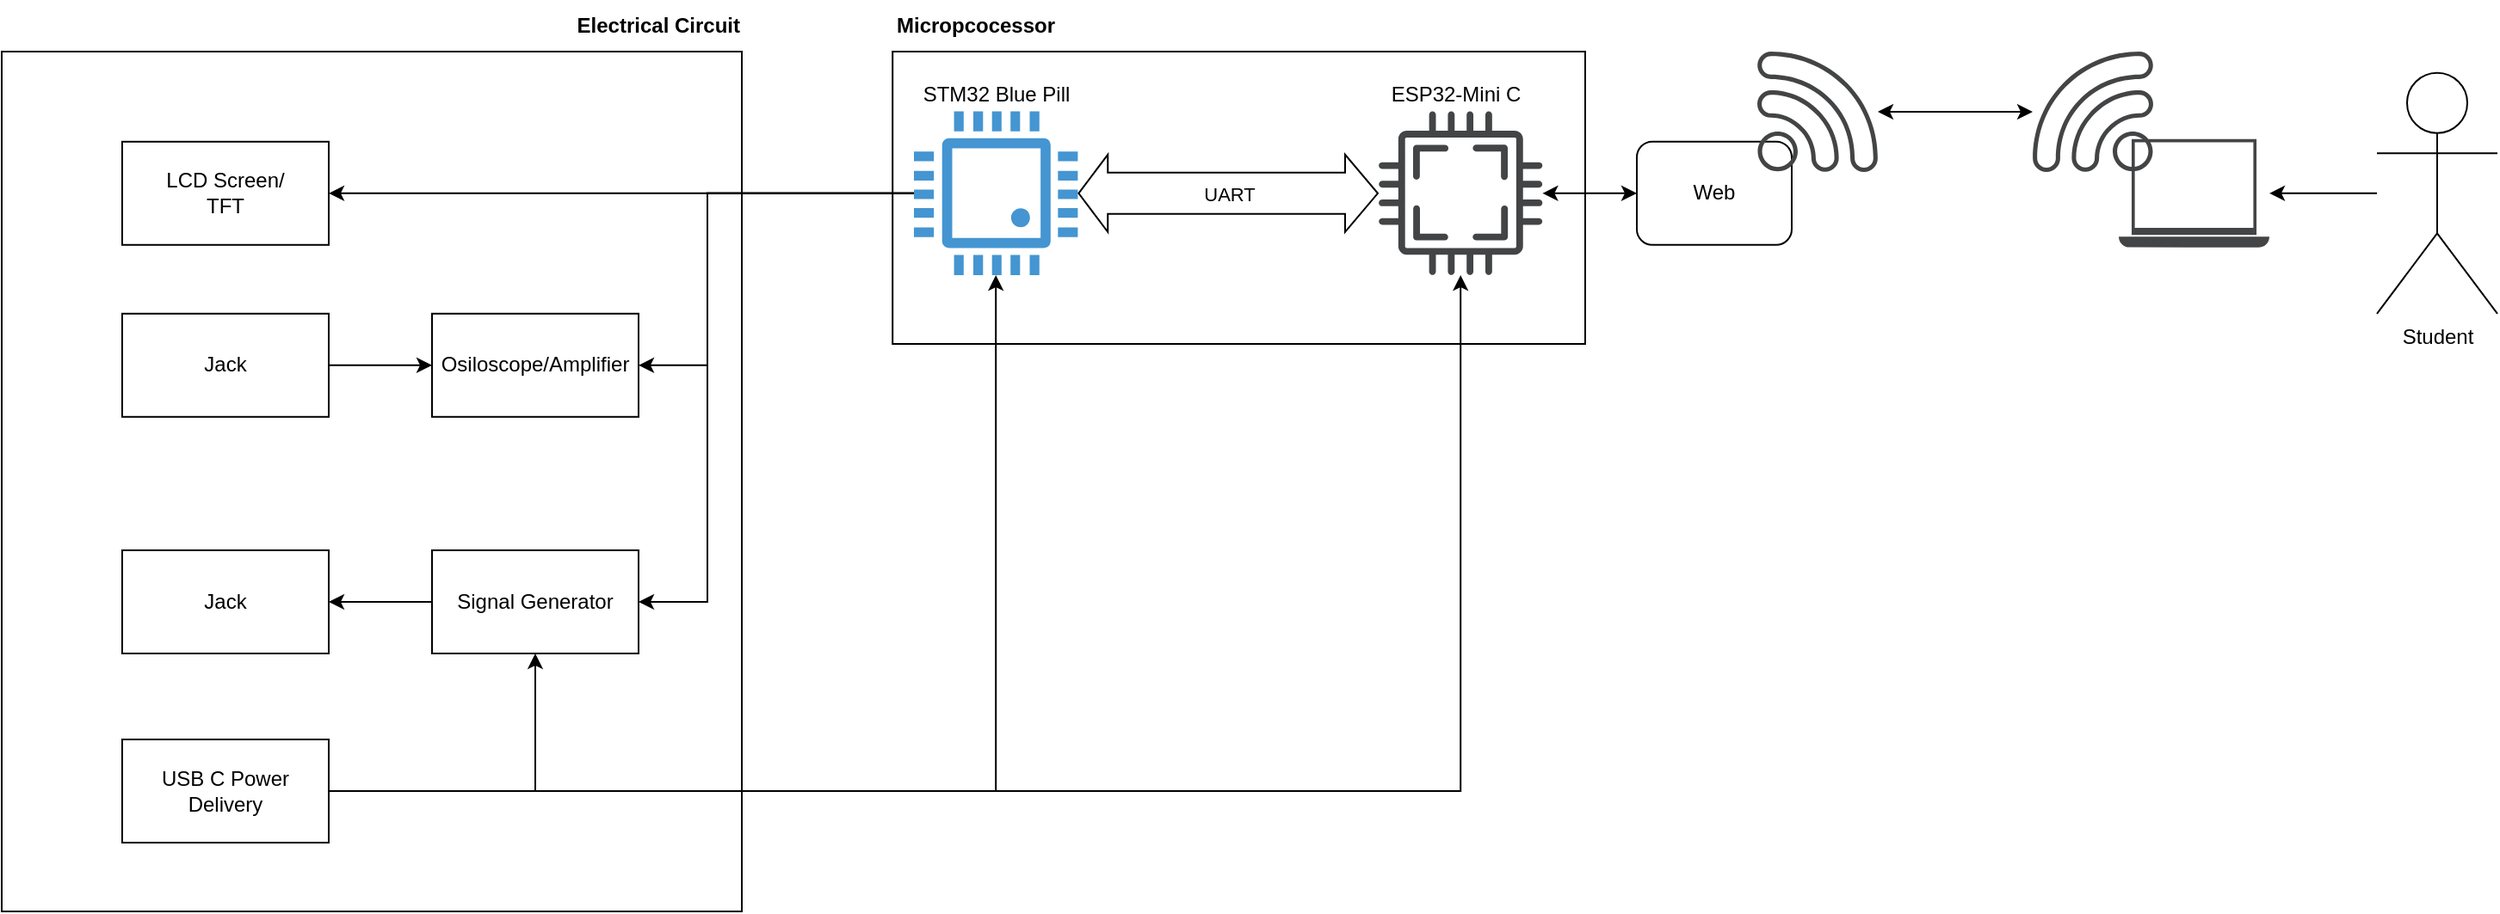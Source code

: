 <mxfile version="28.2.5">
  <diagram name="System architecture" id="xUhzvLioYDMODQWSo6P8">
    <mxGraphModel dx="2435" dy="875" grid="1" gridSize="10" guides="1" tooltips="1" connect="1" arrows="1" fold="1" page="1" pageScale="1" pageWidth="850" pageHeight="1100" math="0" shadow="0">
      <root>
        <mxCell id="0" />
        <mxCell id="1" parent="0" />
        <mxCell id="sZ3bynvGqXmGA3_Oi6v0-10" value="" style="sketch=0;pointerEvents=1;shadow=0;dashed=0;html=1;strokeColor=none;fillColor=#434445;aspect=fixed;labelPosition=center;verticalLabelPosition=bottom;verticalAlign=top;align=center;outlineConnect=0;shape=mxgraph.vvd.laptop;" vertex="1" parent="1">
          <mxGeometry x="800" y="160.9" width="87.51" height="63" as="geometry" />
        </mxCell>
        <mxCell id="sZ3bynvGqXmGA3_Oi6v0-18" value="" style="rounded=0;whiteSpace=wrap;html=1;strokeColor=none;" vertex="1" parent="1">
          <mxGeometry x="810" y="163" width="68" height="47" as="geometry" />
        </mxCell>
        <mxCell id="sZ3bynvGqXmGA3_Oi6v0-4" value="" style="rounded=0;whiteSpace=wrap;html=1;movable=0;resizable=0;rotatable=0;deletable=0;editable=0;locked=1;connectable=0;" vertex="1" parent="1">
          <mxGeometry x="87.6" y="110" width="402.4" height="170" as="geometry" />
        </mxCell>
        <mxCell id="sZ3bynvGqXmGA3_Oi6v0-1" value="" style="pointerEvents=1;shadow=0;dashed=0;html=1;strokeColor=none;fillColor=#4495D1;labelPosition=center;verticalLabelPosition=bottom;verticalAlign=top;align=center;outlineConnect=0;shape=mxgraph.veeam.cpu;" vertex="1" parent="1">
          <mxGeometry x="100" y="144.8" width="95.2" height="95.2" as="geometry" />
        </mxCell>
        <mxCell id="sZ3bynvGqXmGA3_Oi6v0-14" style="edgeStyle=orthogonalEdgeStyle;rounded=0;orthogonalLoop=1;jettySize=auto;html=1;entryX=0;entryY=0.5;entryDx=0;entryDy=0;startArrow=classic;startFill=1;" edge="1" parent="1" source="sZ3bynvGqXmGA3_Oi6v0-2" target="sZ3bynvGqXmGA3_Oi6v0-13">
          <mxGeometry relative="1" as="geometry" />
        </mxCell>
        <mxCell id="sZ3bynvGqXmGA3_Oi6v0-2" value="" style="sketch=0;pointerEvents=1;shadow=0;dashed=0;html=1;strokeColor=none;fillColor=#434445;aspect=fixed;labelPosition=center;verticalLabelPosition=bottom;verticalAlign=top;align=center;outlineConnect=0;shape=mxgraph.vvd.cpu;" vertex="1" parent="1">
          <mxGeometry x="370" y="144.8" width="95.2" height="95.2" as="geometry" />
        </mxCell>
        <mxCell id="sZ3bynvGqXmGA3_Oi6v0-5" value="" style="shape=flexArrow;endArrow=classic;startArrow=classic;html=1;rounded=0;width=24;startSize=5.314;" edge="1" parent="1" source="sZ3bynvGqXmGA3_Oi6v0-1" target="sZ3bynvGqXmGA3_Oi6v0-2">
          <mxGeometry width="100" height="100" relative="1" as="geometry">
            <mxPoint x="250" y="270" as="sourcePoint" />
            <mxPoint x="350" y="170" as="targetPoint" />
          </mxGeometry>
        </mxCell>
        <mxCell id="sZ3bynvGqXmGA3_Oi6v0-6" value="UART" style="edgeLabel;html=1;align=center;verticalAlign=middle;resizable=0;points=[];" vertex="1" connectable="0" parent="sZ3bynvGqXmGA3_Oi6v0-5">
          <mxGeometry x="-0.059" y="1" relative="1" as="geometry">
            <mxPoint x="6" y="1" as="offset" />
          </mxGeometry>
        </mxCell>
        <mxCell id="sZ3bynvGqXmGA3_Oi6v0-8" value="STM32 Blue Pill" style="text;html=1;align=center;verticalAlign=middle;whiteSpace=wrap;rounded=0;" vertex="1" parent="1">
          <mxGeometry x="97.6" y="120" width="100" height="30" as="geometry" />
        </mxCell>
        <mxCell id="sZ3bynvGqXmGA3_Oi6v0-9" value="ESP32-Mini C" style="text;html=1;align=center;verticalAlign=middle;whiteSpace=wrap;rounded=0;" vertex="1" parent="1">
          <mxGeometry x="365.2" y="120" width="100" height="30" as="geometry" />
        </mxCell>
        <mxCell id="sZ3bynvGqXmGA3_Oi6v0-12" value="" style="sketch=0;pointerEvents=1;shadow=0;dashed=0;html=1;strokeColor=none;fillColor=#434445;aspect=fixed;labelPosition=center;verticalLabelPosition=bottom;verticalAlign=top;align=center;outlineConnect=0;shape=mxgraph.vvd.wi_fi;flipH=1;" vertex="1" parent="1">
          <mxGeometry x="750" y="110" width="70" height="70" as="geometry" />
        </mxCell>
        <mxCell id="sZ3bynvGqXmGA3_Oi6v0-13" value="Web" style="rounded=1;whiteSpace=wrap;html=1;" vertex="1" parent="1">
          <mxGeometry x="520" y="162.4" width="90" height="60" as="geometry" />
        </mxCell>
        <mxCell id="sZ3bynvGqXmGA3_Oi6v0-3" value="" style="sketch=0;pointerEvents=1;shadow=0;dashed=0;html=1;strokeColor=none;fillColor=#434445;aspect=fixed;labelPosition=center;verticalLabelPosition=bottom;verticalAlign=top;align=center;outlineConnect=0;shape=mxgraph.vvd.wi_fi;" vertex="1" parent="1">
          <mxGeometry x="590" y="110" width="70" height="70" as="geometry" />
        </mxCell>
        <mxCell id="sZ3bynvGqXmGA3_Oi6v0-19" value="" style="endArrow=classic;startArrow=classic;html=1;rounded=0;" edge="1" parent="1" source="sZ3bynvGqXmGA3_Oi6v0-3" target="sZ3bynvGqXmGA3_Oi6v0-12">
          <mxGeometry width="50" height="50" relative="1" as="geometry">
            <mxPoint x="670" y="150" as="sourcePoint" />
            <mxPoint x="720" y="100" as="targetPoint" />
          </mxGeometry>
        </mxCell>
        <mxCell id="sZ3bynvGqXmGA3_Oi6v0-23" style="edgeStyle=orthogonalEdgeStyle;rounded=0;orthogonalLoop=1;jettySize=auto;html=1;" edge="1" parent="1" source="sZ3bynvGqXmGA3_Oi6v0-20" target="sZ3bynvGqXmGA3_Oi6v0-10">
          <mxGeometry relative="1" as="geometry" />
        </mxCell>
        <mxCell id="sZ3bynvGqXmGA3_Oi6v0-20" value="Student" style="shape=umlActor;verticalLabelPosition=bottom;verticalAlign=top;html=1;outlineConnect=0;" vertex="1" parent="1">
          <mxGeometry x="950" y="122.4" width="70" height="140" as="geometry" />
        </mxCell>
        <mxCell id="sZ3bynvGqXmGA3_Oi6v0-24" value="" style="rounded=0;whiteSpace=wrap;html=1;" vertex="1" parent="1">
          <mxGeometry x="-430" y="110" width="430" height="500" as="geometry" />
        </mxCell>
        <mxCell id="sZ3bynvGqXmGA3_Oi6v0-25" value="&lt;b&gt;Micropcocessor&lt;/b&gt;" style="text;html=1;align=left;verticalAlign=middle;resizable=0;points=[];autosize=1;strokeColor=none;fillColor=none;" vertex="1" parent="1">
          <mxGeometry x="87.6" y="80" width="120" height="30" as="geometry" />
        </mxCell>
        <mxCell id="sZ3bynvGqXmGA3_Oi6v0-26" value="&lt;b&gt;Electrical Circuit&lt;/b&gt;" style="text;html=1;align=right;verticalAlign=middle;resizable=0;points=[];autosize=1;strokeColor=none;fillColor=none;" vertex="1" parent="1">
          <mxGeometry x="-120" y="80" width="120" height="30" as="geometry" />
        </mxCell>
        <mxCell id="sZ3bynvGqXmGA3_Oi6v0-27" value="LCD Screen/&lt;br&gt;TFT" style="rounded=0;whiteSpace=wrap;html=1;" vertex="1" parent="1">
          <mxGeometry x="-360" y="162.4" width="120" height="60" as="geometry" />
        </mxCell>
        <mxCell id="sZ3bynvGqXmGA3_Oi6v0-28" value="Jack" style="rounded=0;whiteSpace=wrap;html=1;" vertex="1" parent="1">
          <mxGeometry x="-360" y="400" width="120" height="60" as="geometry" />
        </mxCell>
        <mxCell id="sZ3bynvGqXmGA3_Oi6v0-33" style="edgeStyle=orthogonalEdgeStyle;rounded=0;orthogonalLoop=1;jettySize=auto;html=1;entryX=0;entryY=0.5;entryDx=0;entryDy=0;" edge="1" parent="1" source="sZ3bynvGqXmGA3_Oi6v0-29" target="sZ3bynvGqXmGA3_Oi6v0-30">
          <mxGeometry relative="1" as="geometry" />
        </mxCell>
        <mxCell id="sZ3bynvGqXmGA3_Oi6v0-29" value="Jack" style="rounded=0;whiteSpace=wrap;html=1;" vertex="1" parent="1">
          <mxGeometry x="-360" y="262.4" width="120" height="60" as="geometry" />
        </mxCell>
        <mxCell id="sZ3bynvGqXmGA3_Oi6v0-30" value="Osiloscope/Amplifier" style="rounded=0;whiteSpace=wrap;html=1;" vertex="1" parent="1">
          <mxGeometry x="-180" y="262.4" width="120" height="60" as="geometry" />
        </mxCell>
        <mxCell id="sZ3bynvGqXmGA3_Oi6v0-32" style="edgeStyle=orthogonalEdgeStyle;rounded=0;orthogonalLoop=1;jettySize=auto;html=1;entryX=1;entryY=0.5;entryDx=0;entryDy=0;" edge="1" parent="1" source="sZ3bynvGqXmGA3_Oi6v0-31" target="sZ3bynvGqXmGA3_Oi6v0-28">
          <mxGeometry relative="1" as="geometry" />
        </mxCell>
        <mxCell id="sZ3bynvGqXmGA3_Oi6v0-31" value="Signal Generator" style="rounded=0;whiteSpace=wrap;html=1;" vertex="1" parent="1">
          <mxGeometry x="-180" y="400" width="120" height="60" as="geometry" />
        </mxCell>
        <mxCell id="sZ3bynvGqXmGA3_Oi6v0-34" style="edgeStyle=orthogonalEdgeStyle;rounded=0;orthogonalLoop=1;jettySize=auto;html=1;" edge="1" parent="1" source="sZ3bynvGqXmGA3_Oi6v0-1" target="sZ3bynvGqXmGA3_Oi6v0-27">
          <mxGeometry relative="1" as="geometry" />
        </mxCell>
        <mxCell id="sZ3bynvGqXmGA3_Oi6v0-35" style="edgeStyle=orthogonalEdgeStyle;rounded=0;orthogonalLoop=1;jettySize=auto;html=1;entryX=1;entryY=0.5;entryDx=0;entryDy=0;" edge="1" parent="1" source="sZ3bynvGqXmGA3_Oi6v0-1" target="sZ3bynvGqXmGA3_Oi6v0-30">
          <mxGeometry relative="1" as="geometry">
            <Array as="points">
              <mxPoint x="-20" y="192" />
              <mxPoint x="-20" y="292" />
            </Array>
          </mxGeometry>
        </mxCell>
        <mxCell id="sZ3bynvGqXmGA3_Oi6v0-36" style="edgeStyle=orthogonalEdgeStyle;rounded=0;orthogonalLoop=1;jettySize=auto;html=1;entryX=1;entryY=0.5;entryDx=0;entryDy=0;" edge="1" parent="1" source="sZ3bynvGqXmGA3_Oi6v0-1" target="sZ3bynvGqXmGA3_Oi6v0-31">
          <mxGeometry relative="1" as="geometry">
            <Array as="points">
              <mxPoint x="-20" y="192" />
              <mxPoint x="-20" y="430" />
            </Array>
          </mxGeometry>
        </mxCell>
        <mxCell id="sZ3bynvGqXmGA3_Oi6v0-38" style="edgeStyle=orthogonalEdgeStyle;rounded=0;orthogonalLoop=1;jettySize=auto;html=1;entryX=0.5;entryY=1;entryDx=0;entryDy=0;" edge="1" parent="1" source="sZ3bynvGqXmGA3_Oi6v0-37" target="sZ3bynvGqXmGA3_Oi6v0-31">
          <mxGeometry relative="1" as="geometry" />
        </mxCell>
        <mxCell id="sZ3bynvGqXmGA3_Oi6v0-37" value="USB C Power Delivery" style="rounded=0;whiteSpace=wrap;html=1;" vertex="1" parent="1">
          <mxGeometry x="-360" y="510" width="120" height="60" as="geometry" />
        </mxCell>
        <mxCell id="sZ3bynvGqXmGA3_Oi6v0-39" style="edgeStyle=orthogonalEdgeStyle;rounded=0;orthogonalLoop=1;jettySize=auto;html=1;" edge="1" parent="1" source="sZ3bynvGqXmGA3_Oi6v0-37" target="sZ3bynvGqXmGA3_Oi6v0-1">
          <mxGeometry relative="1" as="geometry" />
        </mxCell>
        <mxCell id="sZ3bynvGqXmGA3_Oi6v0-40" style="edgeStyle=orthogonalEdgeStyle;rounded=0;orthogonalLoop=1;jettySize=auto;html=1;" edge="1" parent="1" source="sZ3bynvGqXmGA3_Oi6v0-37" target="sZ3bynvGqXmGA3_Oi6v0-2">
          <mxGeometry relative="1" as="geometry" />
        </mxCell>
      </root>
    </mxGraphModel>
  </diagram>
</mxfile>
